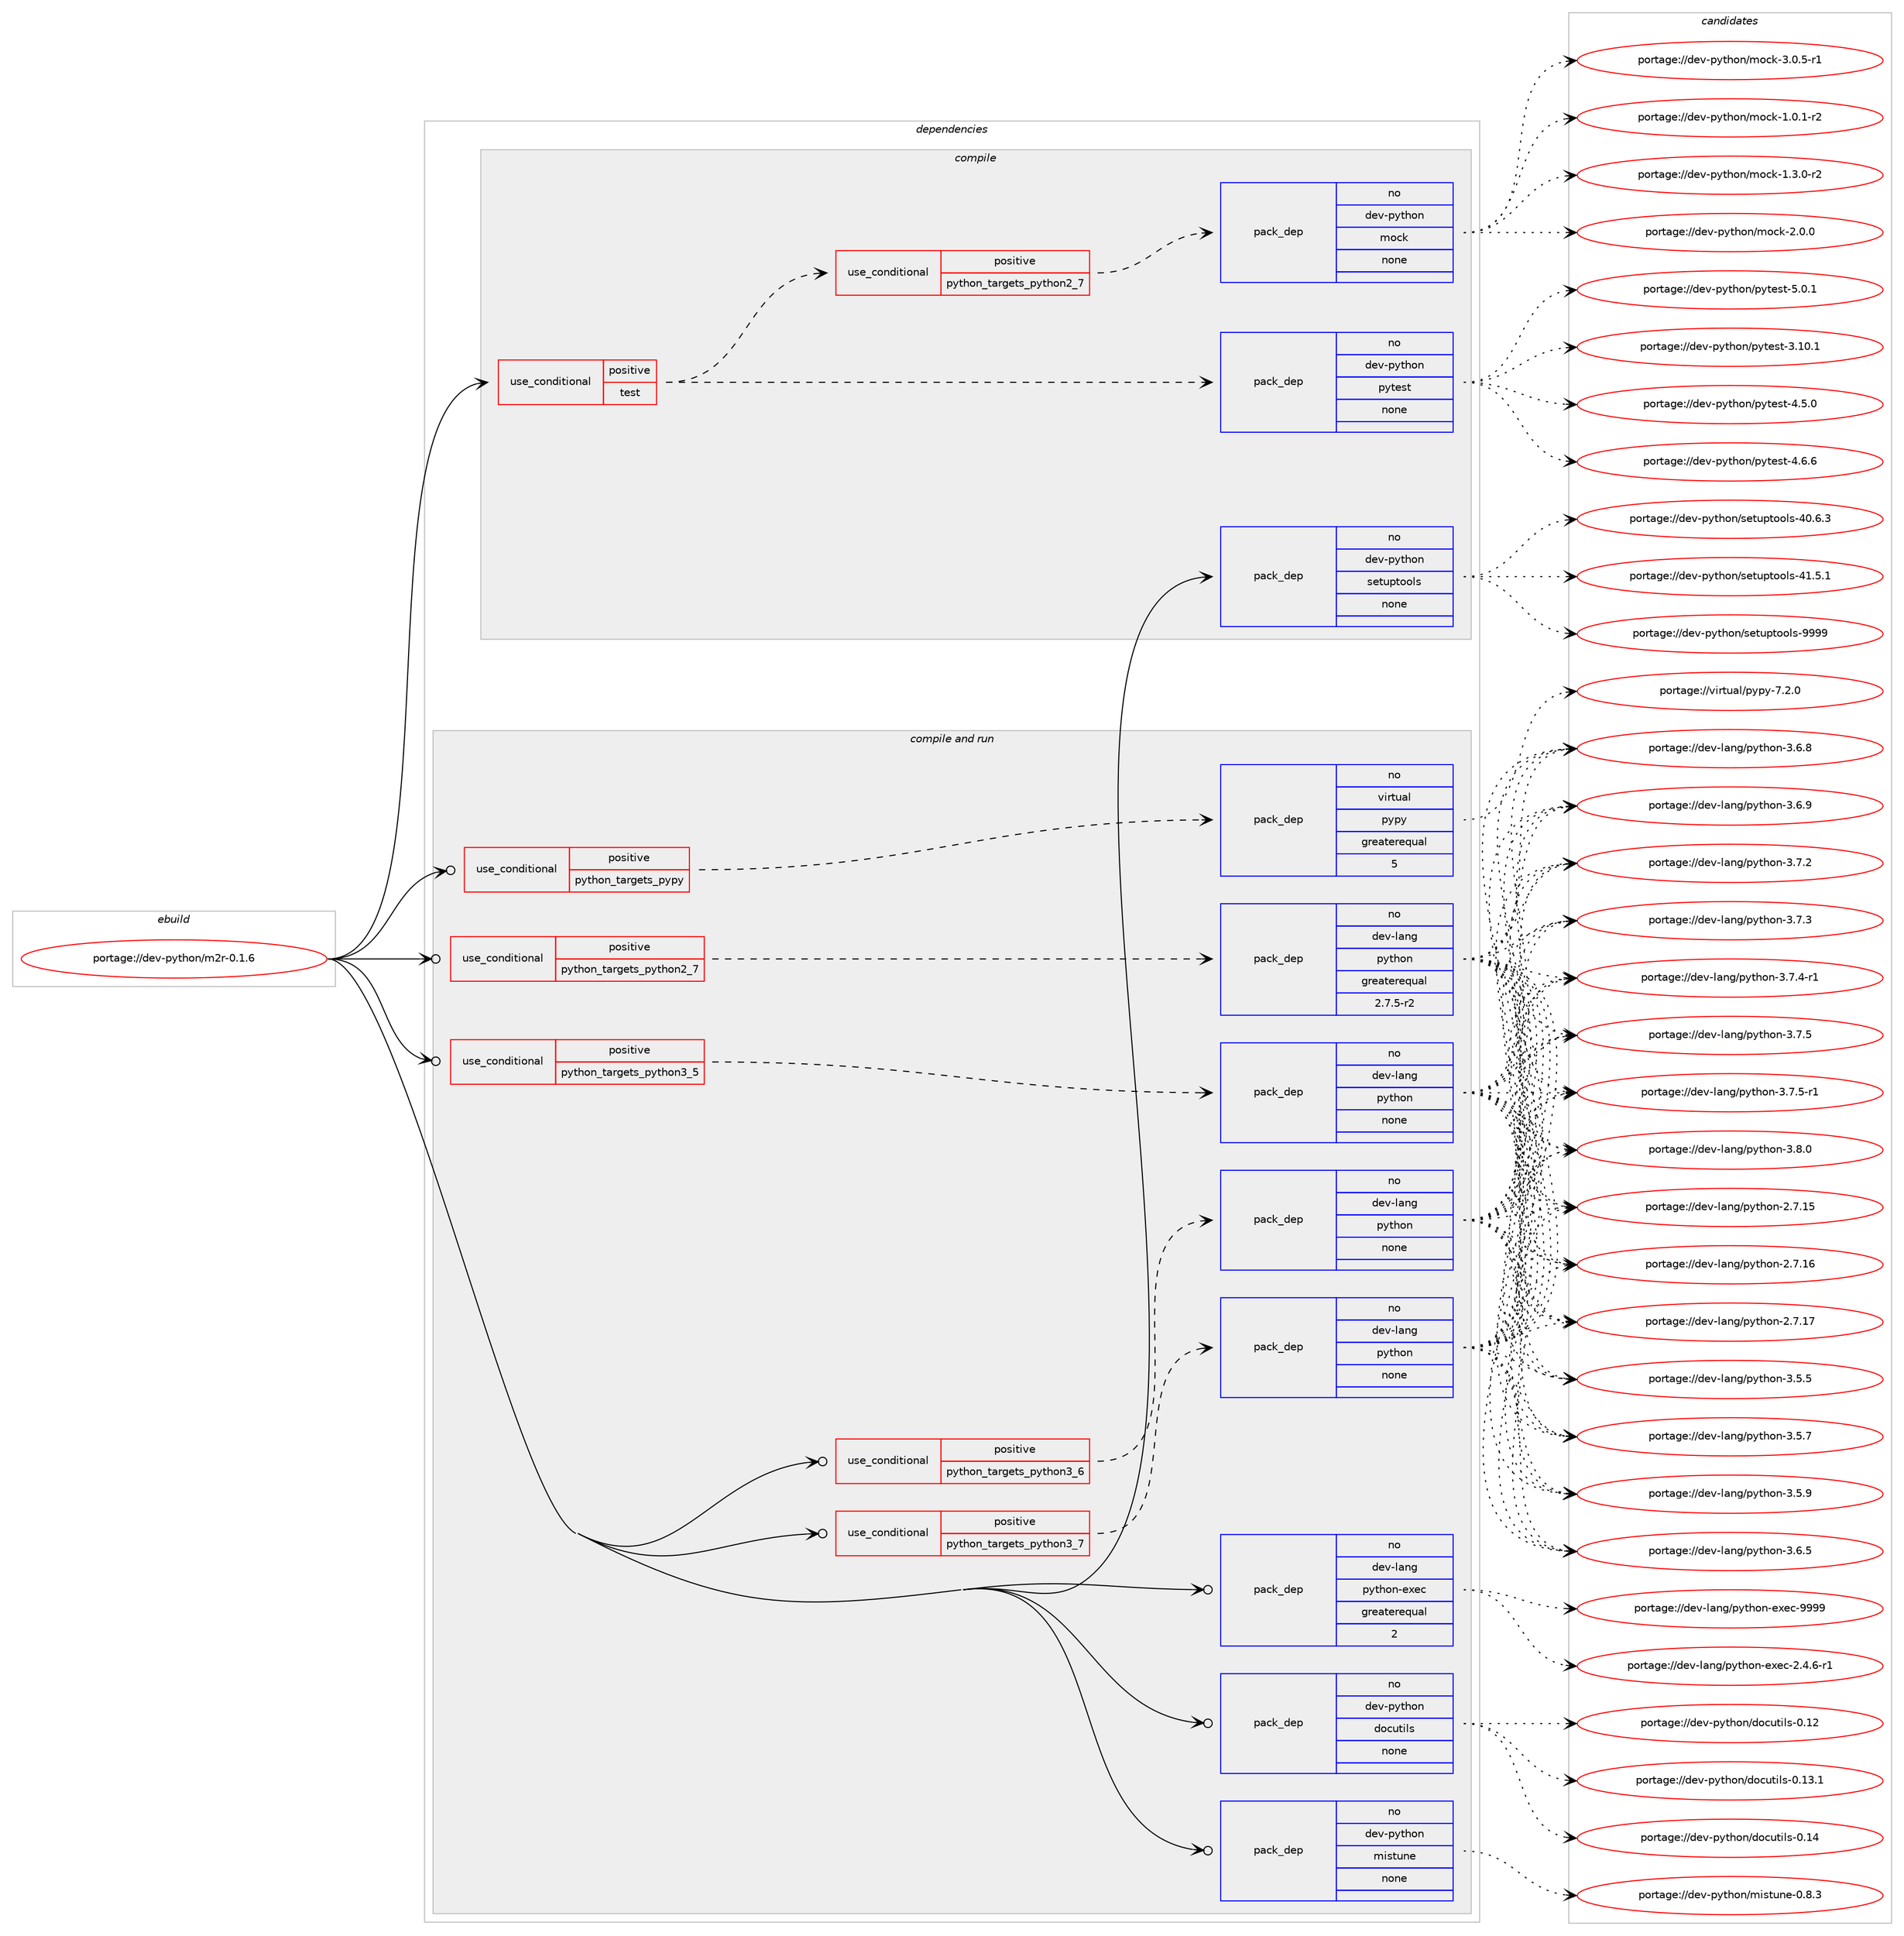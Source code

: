 digraph prolog {

# *************
# Graph options
# *************

newrank=true;
concentrate=true;
compound=true;
graph [rankdir=LR,fontname=Helvetica,fontsize=10,ranksep=1.5];#, ranksep=2.5, nodesep=0.2];
edge  [arrowhead=vee];
node  [fontname=Helvetica,fontsize=10];

# **********
# The ebuild
# **********

subgraph cluster_leftcol {
color=gray;
rank=same;
label=<<i>ebuild</i>>;
id [label="portage://dev-python/m2r-0.1.6", color=red, width=4, href="../dev-python/m2r-0.1.6.svg"];
}

# ****************
# The dependencies
# ****************

subgraph cluster_midcol {
color=gray;
label=<<i>dependencies</i>>;
subgraph cluster_compile {
fillcolor="#eeeeee";
style=filled;
label=<<i>compile</i>>;
subgraph cond31486 {
dependency148560 [label=<<TABLE BORDER="0" CELLBORDER="1" CELLSPACING="0" CELLPADDING="4"><TR><TD ROWSPAN="3" CELLPADDING="10">use_conditional</TD></TR><TR><TD>positive</TD></TR><TR><TD>test</TD></TR></TABLE>>, shape=none, color=red];
subgraph pack113749 {
dependency148561 [label=<<TABLE BORDER="0" CELLBORDER="1" CELLSPACING="0" CELLPADDING="4" WIDTH="220"><TR><TD ROWSPAN="6" CELLPADDING="30">pack_dep</TD></TR><TR><TD WIDTH="110">no</TD></TR><TR><TD>dev-python</TD></TR><TR><TD>pytest</TD></TR><TR><TD>none</TD></TR><TR><TD></TD></TR></TABLE>>, shape=none, color=blue];
}
dependency148560:e -> dependency148561:w [weight=20,style="dashed",arrowhead="vee"];
subgraph cond31487 {
dependency148562 [label=<<TABLE BORDER="0" CELLBORDER="1" CELLSPACING="0" CELLPADDING="4"><TR><TD ROWSPAN="3" CELLPADDING="10">use_conditional</TD></TR><TR><TD>positive</TD></TR><TR><TD>python_targets_python2_7</TD></TR></TABLE>>, shape=none, color=red];
subgraph pack113750 {
dependency148563 [label=<<TABLE BORDER="0" CELLBORDER="1" CELLSPACING="0" CELLPADDING="4" WIDTH="220"><TR><TD ROWSPAN="6" CELLPADDING="30">pack_dep</TD></TR><TR><TD WIDTH="110">no</TD></TR><TR><TD>dev-python</TD></TR><TR><TD>mock</TD></TR><TR><TD>none</TD></TR><TR><TD></TD></TR></TABLE>>, shape=none, color=blue];
}
dependency148562:e -> dependency148563:w [weight=20,style="dashed",arrowhead="vee"];
}
dependency148560:e -> dependency148562:w [weight=20,style="dashed",arrowhead="vee"];
}
id:e -> dependency148560:w [weight=20,style="solid",arrowhead="vee"];
subgraph pack113751 {
dependency148564 [label=<<TABLE BORDER="0" CELLBORDER="1" CELLSPACING="0" CELLPADDING="4" WIDTH="220"><TR><TD ROWSPAN="6" CELLPADDING="30">pack_dep</TD></TR><TR><TD WIDTH="110">no</TD></TR><TR><TD>dev-python</TD></TR><TR><TD>setuptools</TD></TR><TR><TD>none</TD></TR><TR><TD></TD></TR></TABLE>>, shape=none, color=blue];
}
id:e -> dependency148564:w [weight=20,style="solid",arrowhead="vee"];
}
subgraph cluster_compileandrun {
fillcolor="#eeeeee";
style=filled;
label=<<i>compile and run</i>>;
subgraph cond31488 {
dependency148565 [label=<<TABLE BORDER="0" CELLBORDER="1" CELLSPACING="0" CELLPADDING="4"><TR><TD ROWSPAN="3" CELLPADDING="10">use_conditional</TD></TR><TR><TD>positive</TD></TR><TR><TD>python_targets_pypy</TD></TR></TABLE>>, shape=none, color=red];
subgraph pack113752 {
dependency148566 [label=<<TABLE BORDER="0" CELLBORDER="1" CELLSPACING="0" CELLPADDING="4" WIDTH="220"><TR><TD ROWSPAN="6" CELLPADDING="30">pack_dep</TD></TR><TR><TD WIDTH="110">no</TD></TR><TR><TD>virtual</TD></TR><TR><TD>pypy</TD></TR><TR><TD>greaterequal</TD></TR><TR><TD>5</TD></TR></TABLE>>, shape=none, color=blue];
}
dependency148565:e -> dependency148566:w [weight=20,style="dashed",arrowhead="vee"];
}
id:e -> dependency148565:w [weight=20,style="solid",arrowhead="odotvee"];
subgraph cond31489 {
dependency148567 [label=<<TABLE BORDER="0" CELLBORDER="1" CELLSPACING="0" CELLPADDING="4"><TR><TD ROWSPAN="3" CELLPADDING="10">use_conditional</TD></TR><TR><TD>positive</TD></TR><TR><TD>python_targets_python2_7</TD></TR></TABLE>>, shape=none, color=red];
subgraph pack113753 {
dependency148568 [label=<<TABLE BORDER="0" CELLBORDER="1" CELLSPACING="0" CELLPADDING="4" WIDTH="220"><TR><TD ROWSPAN="6" CELLPADDING="30">pack_dep</TD></TR><TR><TD WIDTH="110">no</TD></TR><TR><TD>dev-lang</TD></TR><TR><TD>python</TD></TR><TR><TD>greaterequal</TD></TR><TR><TD>2.7.5-r2</TD></TR></TABLE>>, shape=none, color=blue];
}
dependency148567:e -> dependency148568:w [weight=20,style="dashed",arrowhead="vee"];
}
id:e -> dependency148567:w [weight=20,style="solid",arrowhead="odotvee"];
subgraph cond31490 {
dependency148569 [label=<<TABLE BORDER="0" CELLBORDER="1" CELLSPACING="0" CELLPADDING="4"><TR><TD ROWSPAN="3" CELLPADDING="10">use_conditional</TD></TR><TR><TD>positive</TD></TR><TR><TD>python_targets_python3_5</TD></TR></TABLE>>, shape=none, color=red];
subgraph pack113754 {
dependency148570 [label=<<TABLE BORDER="0" CELLBORDER="1" CELLSPACING="0" CELLPADDING="4" WIDTH="220"><TR><TD ROWSPAN="6" CELLPADDING="30">pack_dep</TD></TR><TR><TD WIDTH="110">no</TD></TR><TR><TD>dev-lang</TD></TR><TR><TD>python</TD></TR><TR><TD>none</TD></TR><TR><TD></TD></TR></TABLE>>, shape=none, color=blue];
}
dependency148569:e -> dependency148570:w [weight=20,style="dashed",arrowhead="vee"];
}
id:e -> dependency148569:w [weight=20,style="solid",arrowhead="odotvee"];
subgraph cond31491 {
dependency148571 [label=<<TABLE BORDER="0" CELLBORDER="1" CELLSPACING="0" CELLPADDING="4"><TR><TD ROWSPAN="3" CELLPADDING="10">use_conditional</TD></TR><TR><TD>positive</TD></TR><TR><TD>python_targets_python3_6</TD></TR></TABLE>>, shape=none, color=red];
subgraph pack113755 {
dependency148572 [label=<<TABLE BORDER="0" CELLBORDER="1" CELLSPACING="0" CELLPADDING="4" WIDTH="220"><TR><TD ROWSPAN="6" CELLPADDING="30">pack_dep</TD></TR><TR><TD WIDTH="110">no</TD></TR><TR><TD>dev-lang</TD></TR><TR><TD>python</TD></TR><TR><TD>none</TD></TR><TR><TD></TD></TR></TABLE>>, shape=none, color=blue];
}
dependency148571:e -> dependency148572:w [weight=20,style="dashed",arrowhead="vee"];
}
id:e -> dependency148571:w [weight=20,style="solid",arrowhead="odotvee"];
subgraph cond31492 {
dependency148573 [label=<<TABLE BORDER="0" CELLBORDER="1" CELLSPACING="0" CELLPADDING="4"><TR><TD ROWSPAN="3" CELLPADDING="10">use_conditional</TD></TR><TR><TD>positive</TD></TR><TR><TD>python_targets_python3_7</TD></TR></TABLE>>, shape=none, color=red];
subgraph pack113756 {
dependency148574 [label=<<TABLE BORDER="0" CELLBORDER="1" CELLSPACING="0" CELLPADDING="4" WIDTH="220"><TR><TD ROWSPAN="6" CELLPADDING="30">pack_dep</TD></TR><TR><TD WIDTH="110">no</TD></TR><TR><TD>dev-lang</TD></TR><TR><TD>python</TD></TR><TR><TD>none</TD></TR><TR><TD></TD></TR></TABLE>>, shape=none, color=blue];
}
dependency148573:e -> dependency148574:w [weight=20,style="dashed",arrowhead="vee"];
}
id:e -> dependency148573:w [weight=20,style="solid",arrowhead="odotvee"];
subgraph pack113757 {
dependency148575 [label=<<TABLE BORDER="0" CELLBORDER="1" CELLSPACING="0" CELLPADDING="4" WIDTH="220"><TR><TD ROWSPAN="6" CELLPADDING="30">pack_dep</TD></TR><TR><TD WIDTH="110">no</TD></TR><TR><TD>dev-lang</TD></TR><TR><TD>python-exec</TD></TR><TR><TD>greaterequal</TD></TR><TR><TD>2</TD></TR></TABLE>>, shape=none, color=blue];
}
id:e -> dependency148575:w [weight=20,style="solid",arrowhead="odotvee"];
subgraph pack113758 {
dependency148576 [label=<<TABLE BORDER="0" CELLBORDER="1" CELLSPACING="0" CELLPADDING="4" WIDTH="220"><TR><TD ROWSPAN="6" CELLPADDING="30">pack_dep</TD></TR><TR><TD WIDTH="110">no</TD></TR><TR><TD>dev-python</TD></TR><TR><TD>docutils</TD></TR><TR><TD>none</TD></TR><TR><TD></TD></TR></TABLE>>, shape=none, color=blue];
}
id:e -> dependency148576:w [weight=20,style="solid",arrowhead="odotvee"];
subgraph pack113759 {
dependency148577 [label=<<TABLE BORDER="0" CELLBORDER="1" CELLSPACING="0" CELLPADDING="4" WIDTH="220"><TR><TD ROWSPAN="6" CELLPADDING="30">pack_dep</TD></TR><TR><TD WIDTH="110">no</TD></TR><TR><TD>dev-python</TD></TR><TR><TD>mistune</TD></TR><TR><TD>none</TD></TR><TR><TD></TD></TR></TABLE>>, shape=none, color=blue];
}
id:e -> dependency148577:w [weight=20,style="solid",arrowhead="odotvee"];
}
subgraph cluster_run {
fillcolor="#eeeeee";
style=filled;
label=<<i>run</i>>;
}
}

# **************
# The candidates
# **************

subgraph cluster_choices {
rank=same;
color=gray;
label=<<i>candidates</i>>;

subgraph choice113749 {
color=black;
nodesep=1;
choiceportage100101118451121211161041111104711212111610111511645514649484649 [label="portage://dev-python/pytest-3.10.1", color=red, width=4,href="../dev-python/pytest-3.10.1.svg"];
choiceportage1001011184511212111610411111047112121116101115116455246534648 [label="portage://dev-python/pytest-4.5.0", color=red, width=4,href="../dev-python/pytest-4.5.0.svg"];
choiceportage1001011184511212111610411111047112121116101115116455246544654 [label="portage://dev-python/pytest-4.6.6", color=red, width=4,href="../dev-python/pytest-4.6.6.svg"];
choiceportage1001011184511212111610411111047112121116101115116455346484649 [label="portage://dev-python/pytest-5.0.1", color=red, width=4,href="../dev-python/pytest-5.0.1.svg"];
dependency148561:e -> choiceportage100101118451121211161041111104711212111610111511645514649484649:w [style=dotted,weight="100"];
dependency148561:e -> choiceportage1001011184511212111610411111047112121116101115116455246534648:w [style=dotted,weight="100"];
dependency148561:e -> choiceportage1001011184511212111610411111047112121116101115116455246544654:w [style=dotted,weight="100"];
dependency148561:e -> choiceportage1001011184511212111610411111047112121116101115116455346484649:w [style=dotted,weight="100"];
}
subgraph choice113750 {
color=black;
nodesep=1;
choiceportage1001011184511212111610411111047109111991074549464846494511450 [label="portage://dev-python/mock-1.0.1-r2", color=red, width=4,href="../dev-python/mock-1.0.1-r2.svg"];
choiceportage1001011184511212111610411111047109111991074549465146484511450 [label="portage://dev-python/mock-1.3.0-r2", color=red, width=4,href="../dev-python/mock-1.3.0-r2.svg"];
choiceportage100101118451121211161041111104710911199107455046484648 [label="portage://dev-python/mock-2.0.0", color=red, width=4,href="../dev-python/mock-2.0.0.svg"];
choiceportage1001011184511212111610411111047109111991074551464846534511449 [label="portage://dev-python/mock-3.0.5-r1", color=red, width=4,href="../dev-python/mock-3.0.5-r1.svg"];
dependency148563:e -> choiceportage1001011184511212111610411111047109111991074549464846494511450:w [style=dotted,weight="100"];
dependency148563:e -> choiceportage1001011184511212111610411111047109111991074549465146484511450:w [style=dotted,weight="100"];
dependency148563:e -> choiceportage100101118451121211161041111104710911199107455046484648:w [style=dotted,weight="100"];
dependency148563:e -> choiceportage1001011184511212111610411111047109111991074551464846534511449:w [style=dotted,weight="100"];
}
subgraph choice113751 {
color=black;
nodesep=1;
choiceportage100101118451121211161041111104711510111611711211611111110811545524846544651 [label="portage://dev-python/setuptools-40.6.3", color=red, width=4,href="../dev-python/setuptools-40.6.3.svg"];
choiceportage100101118451121211161041111104711510111611711211611111110811545524946534649 [label="portage://dev-python/setuptools-41.5.1", color=red, width=4,href="../dev-python/setuptools-41.5.1.svg"];
choiceportage10010111845112121116104111110471151011161171121161111111081154557575757 [label="portage://dev-python/setuptools-9999", color=red, width=4,href="../dev-python/setuptools-9999.svg"];
dependency148564:e -> choiceportage100101118451121211161041111104711510111611711211611111110811545524846544651:w [style=dotted,weight="100"];
dependency148564:e -> choiceportage100101118451121211161041111104711510111611711211611111110811545524946534649:w [style=dotted,weight="100"];
dependency148564:e -> choiceportage10010111845112121116104111110471151011161171121161111111081154557575757:w [style=dotted,weight="100"];
}
subgraph choice113752 {
color=black;
nodesep=1;
choiceportage1181051141161179710847112121112121455546504648 [label="portage://virtual/pypy-7.2.0", color=red, width=4,href="../virtual/pypy-7.2.0.svg"];
dependency148566:e -> choiceportage1181051141161179710847112121112121455546504648:w [style=dotted,weight="100"];
}
subgraph choice113753 {
color=black;
nodesep=1;
choiceportage10010111845108971101034711212111610411111045504655464953 [label="portage://dev-lang/python-2.7.15", color=red, width=4,href="../dev-lang/python-2.7.15.svg"];
choiceportage10010111845108971101034711212111610411111045504655464954 [label="portage://dev-lang/python-2.7.16", color=red, width=4,href="../dev-lang/python-2.7.16.svg"];
choiceportage10010111845108971101034711212111610411111045504655464955 [label="portage://dev-lang/python-2.7.17", color=red, width=4,href="../dev-lang/python-2.7.17.svg"];
choiceportage100101118451089711010347112121116104111110455146534653 [label="portage://dev-lang/python-3.5.5", color=red, width=4,href="../dev-lang/python-3.5.5.svg"];
choiceportage100101118451089711010347112121116104111110455146534655 [label="portage://dev-lang/python-3.5.7", color=red, width=4,href="../dev-lang/python-3.5.7.svg"];
choiceportage100101118451089711010347112121116104111110455146534657 [label="portage://dev-lang/python-3.5.9", color=red, width=4,href="../dev-lang/python-3.5.9.svg"];
choiceportage100101118451089711010347112121116104111110455146544653 [label="portage://dev-lang/python-3.6.5", color=red, width=4,href="../dev-lang/python-3.6.5.svg"];
choiceportage100101118451089711010347112121116104111110455146544656 [label="portage://dev-lang/python-3.6.8", color=red, width=4,href="../dev-lang/python-3.6.8.svg"];
choiceportage100101118451089711010347112121116104111110455146544657 [label="portage://dev-lang/python-3.6.9", color=red, width=4,href="../dev-lang/python-3.6.9.svg"];
choiceportage100101118451089711010347112121116104111110455146554650 [label="portage://dev-lang/python-3.7.2", color=red, width=4,href="../dev-lang/python-3.7.2.svg"];
choiceportage100101118451089711010347112121116104111110455146554651 [label="portage://dev-lang/python-3.7.3", color=red, width=4,href="../dev-lang/python-3.7.3.svg"];
choiceportage1001011184510897110103471121211161041111104551465546524511449 [label="portage://dev-lang/python-3.7.4-r1", color=red, width=4,href="../dev-lang/python-3.7.4-r1.svg"];
choiceportage100101118451089711010347112121116104111110455146554653 [label="portage://dev-lang/python-3.7.5", color=red, width=4,href="../dev-lang/python-3.7.5.svg"];
choiceportage1001011184510897110103471121211161041111104551465546534511449 [label="portage://dev-lang/python-3.7.5-r1", color=red, width=4,href="../dev-lang/python-3.7.5-r1.svg"];
choiceportage100101118451089711010347112121116104111110455146564648 [label="portage://dev-lang/python-3.8.0", color=red, width=4,href="../dev-lang/python-3.8.0.svg"];
dependency148568:e -> choiceportage10010111845108971101034711212111610411111045504655464953:w [style=dotted,weight="100"];
dependency148568:e -> choiceportage10010111845108971101034711212111610411111045504655464954:w [style=dotted,weight="100"];
dependency148568:e -> choiceportage10010111845108971101034711212111610411111045504655464955:w [style=dotted,weight="100"];
dependency148568:e -> choiceportage100101118451089711010347112121116104111110455146534653:w [style=dotted,weight="100"];
dependency148568:e -> choiceportage100101118451089711010347112121116104111110455146534655:w [style=dotted,weight="100"];
dependency148568:e -> choiceportage100101118451089711010347112121116104111110455146534657:w [style=dotted,weight="100"];
dependency148568:e -> choiceportage100101118451089711010347112121116104111110455146544653:w [style=dotted,weight="100"];
dependency148568:e -> choiceportage100101118451089711010347112121116104111110455146544656:w [style=dotted,weight="100"];
dependency148568:e -> choiceportage100101118451089711010347112121116104111110455146544657:w [style=dotted,weight="100"];
dependency148568:e -> choiceportage100101118451089711010347112121116104111110455146554650:w [style=dotted,weight="100"];
dependency148568:e -> choiceportage100101118451089711010347112121116104111110455146554651:w [style=dotted,weight="100"];
dependency148568:e -> choiceportage1001011184510897110103471121211161041111104551465546524511449:w [style=dotted,weight="100"];
dependency148568:e -> choiceportage100101118451089711010347112121116104111110455146554653:w [style=dotted,weight="100"];
dependency148568:e -> choiceportage1001011184510897110103471121211161041111104551465546534511449:w [style=dotted,weight="100"];
dependency148568:e -> choiceportage100101118451089711010347112121116104111110455146564648:w [style=dotted,weight="100"];
}
subgraph choice113754 {
color=black;
nodesep=1;
choiceportage10010111845108971101034711212111610411111045504655464953 [label="portage://dev-lang/python-2.7.15", color=red, width=4,href="../dev-lang/python-2.7.15.svg"];
choiceportage10010111845108971101034711212111610411111045504655464954 [label="portage://dev-lang/python-2.7.16", color=red, width=4,href="../dev-lang/python-2.7.16.svg"];
choiceportage10010111845108971101034711212111610411111045504655464955 [label="portage://dev-lang/python-2.7.17", color=red, width=4,href="../dev-lang/python-2.7.17.svg"];
choiceportage100101118451089711010347112121116104111110455146534653 [label="portage://dev-lang/python-3.5.5", color=red, width=4,href="../dev-lang/python-3.5.5.svg"];
choiceportage100101118451089711010347112121116104111110455146534655 [label="portage://dev-lang/python-3.5.7", color=red, width=4,href="../dev-lang/python-3.5.7.svg"];
choiceportage100101118451089711010347112121116104111110455146534657 [label="portage://dev-lang/python-3.5.9", color=red, width=4,href="../dev-lang/python-3.5.9.svg"];
choiceportage100101118451089711010347112121116104111110455146544653 [label="portage://dev-lang/python-3.6.5", color=red, width=4,href="../dev-lang/python-3.6.5.svg"];
choiceportage100101118451089711010347112121116104111110455146544656 [label="portage://dev-lang/python-3.6.8", color=red, width=4,href="../dev-lang/python-3.6.8.svg"];
choiceportage100101118451089711010347112121116104111110455146544657 [label="portage://dev-lang/python-3.6.9", color=red, width=4,href="../dev-lang/python-3.6.9.svg"];
choiceportage100101118451089711010347112121116104111110455146554650 [label="portage://dev-lang/python-3.7.2", color=red, width=4,href="../dev-lang/python-3.7.2.svg"];
choiceportage100101118451089711010347112121116104111110455146554651 [label="portage://dev-lang/python-3.7.3", color=red, width=4,href="../dev-lang/python-3.7.3.svg"];
choiceportage1001011184510897110103471121211161041111104551465546524511449 [label="portage://dev-lang/python-3.7.4-r1", color=red, width=4,href="../dev-lang/python-3.7.4-r1.svg"];
choiceportage100101118451089711010347112121116104111110455146554653 [label="portage://dev-lang/python-3.7.5", color=red, width=4,href="../dev-lang/python-3.7.5.svg"];
choiceportage1001011184510897110103471121211161041111104551465546534511449 [label="portage://dev-lang/python-3.7.5-r1", color=red, width=4,href="../dev-lang/python-3.7.5-r1.svg"];
choiceportage100101118451089711010347112121116104111110455146564648 [label="portage://dev-lang/python-3.8.0", color=red, width=4,href="../dev-lang/python-3.8.0.svg"];
dependency148570:e -> choiceportage10010111845108971101034711212111610411111045504655464953:w [style=dotted,weight="100"];
dependency148570:e -> choiceportage10010111845108971101034711212111610411111045504655464954:w [style=dotted,weight="100"];
dependency148570:e -> choiceportage10010111845108971101034711212111610411111045504655464955:w [style=dotted,weight="100"];
dependency148570:e -> choiceportage100101118451089711010347112121116104111110455146534653:w [style=dotted,weight="100"];
dependency148570:e -> choiceportage100101118451089711010347112121116104111110455146534655:w [style=dotted,weight="100"];
dependency148570:e -> choiceportage100101118451089711010347112121116104111110455146534657:w [style=dotted,weight="100"];
dependency148570:e -> choiceportage100101118451089711010347112121116104111110455146544653:w [style=dotted,weight="100"];
dependency148570:e -> choiceportage100101118451089711010347112121116104111110455146544656:w [style=dotted,weight="100"];
dependency148570:e -> choiceportage100101118451089711010347112121116104111110455146544657:w [style=dotted,weight="100"];
dependency148570:e -> choiceportage100101118451089711010347112121116104111110455146554650:w [style=dotted,weight="100"];
dependency148570:e -> choiceportage100101118451089711010347112121116104111110455146554651:w [style=dotted,weight="100"];
dependency148570:e -> choiceportage1001011184510897110103471121211161041111104551465546524511449:w [style=dotted,weight="100"];
dependency148570:e -> choiceportage100101118451089711010347112121116104111110455146554653:w [style=dotted,weight="100"];
dependency148570:e -> choiceportage1001011184510897110103471121211161041111104551465546534511449:w [style=dotted,weight="100"];
dependency148570:e -> choiceportage100101118451089711010347112121116104111110455146564648:w [style=dotted,weight="100"];
}
subgraph choice113755 {
color=black;
nodesep=1;
choiceportage10010111845108971101034711212111610411111045504655464953 [label="portage://dev-lang/python-2.7.15", color=red, width=4,href="../dev-lang/python-2.7.15.svg"];
choiceportage10010111845108971101034711212111610411111045504655464954 [label="portage://dev-lang/python-2.7.16", color=red, width=4,href="../dev-lang/python-2.7.16.svg"];
choiceportage10010111845108971101034711212111610411111045504655464955 [label="portage://dev-lang/python-2.7.17", color=red, width=4,href="../dev-lang/python-2.7.17.svg"];
choiceportage100101118451089711010347112121116104111110455146534653 [label="portage://dev-lang/python-3.5.5", color=red, width=4,href="../dev-lang/python-3.5.5.svg"];
choiceportage100101118451089711010347112121116104111110455146534655 [label="portage://dev-lang/python-3.5.7", color=red, width=4,href="../dev-lang/python-3.5.7.svg"];
choiceportage100101118451089711010347112121116104111110455146534657 [label="portage://dev-lang/python-3.5.9", color=red, width=4,href="../dev-lang/python-3.5.9.svg"];
choiceportage100101118451089711010347112121116104111110455146544653 [label="portage://dev-lang/python-3.6.5", color=red, width=4,href="../dev-lang/python-3.6.5.svg"];
choiceportage100101118451089711010347112121116104111110455146544656 [label="portage://dev-lang/python-3.6.8", color=red, width=4,href="../dev-lang/python-3.6.8.svg"];
choiceportage100101118451089711010347112121116104111110455146544657 [label="portage://dev-lang/python-3.6.9", color=red, width=4,href="../dev-lang/python-3.6.9.svg"];
choiceportage100101118451089711010347112121116104111110455146554650 [label="portage://dev-lang/python-3.7.2", color=red, width=4,href="../dev-lang/python-3.7.2.svg"];
choiceportage100101118451089711010347112121116104111110455146554651 [label="portage://dev-lang/python-3.7.3", color=red, width=4,href="../dev-lang/python-3.7.3.svg"];
choiceportage1001011184510897110103471121211161041111104551465546524511449 [label="portage://dev-lang/python-3.7.4-r1", color=red, width=4,href="../dev-lang/python-3.7.4-r1.svg"];
choiceportage100101118451089711010347112121116104111110455146554653 [label="portage://dev-lang/python-3.7.5", color=red, width=4,href="../dev-lang/python-3.7.5.svg"];
choiceportage1001011184510897110103471121211161041111104551465546534511449 [label="portage://dev-lang/python-3.7.5-r1", color=red, width=4,href="../dev-lang/python-3.7.5-r1.svg"];
choiceportage100101118451089711010347112121116104111110455146564648 [label="portage://dev-lang/python-3.8.0", color=red, width=4,href="../dev-lang/python-3.8.0.svg"];
dependency148572:e -> choiceportage10010111845108971101034711212111610411111045504655464953:w [style=dotted,weight="100"];
dependency148572:e -> choiceportage10010111845108971101034711212111610411111045504655464954:w [style=dotted,weight="100"];
dependency148572:e -> choiceportage10010111845108971101034711212111610411111045504655464955:w [style=dotted,weight="100"];
dependency148572:e -> choiceportage100101118451089711010347112121116104111110455146534653:w [style=dotted,weight="100"];
dependency148572:e -> choiceportage100101118451089711010347112121116104111110455146534655:w [style=dotted,weight="100"];
dependency148572:e -> choiceportage100101118451089711010347112121116104111110455146534657:w [style=dotted,weight="100"];
dependency148572:e -> choiceportage100101118451089711010347112121116104111110455146544653:w [style=dotted,weight="100"];
dependency148572:e -> choiceportage100101118451089711010347112121116104111110455146544656:w [style=dotted,weight="100"];
dependency148572:e -> choiceportage100101118451089711010347112121116104111110455146544657:w [style=dotted,weight="100"];
dependency148572:e -> choiceportage100101118451089711010347112121116104111110455146554650:w [style=dotted,weight="100"];
dependency148572:e -> choiceportage100101118451089711010347112121116104111110455146554651:w [style=dotted,weight="100"];
dependency148572:e -> choiceportage1001011184510897110103471121211161041111104551465546524511449:w [style=dotted,weight="100"];
dependency148572:e -> choiceportage100101118451089711010347112121116104111110455146554653:w [style=dotted,weight="100"];
dependency148572:e -> choiceportage1001011184510897110103471121211161041111104551465546534511449:w [style=dotted,weight="100"];
dependency148572:e -> choiceportage100101118451089711010347112121116104111110455146564648:w [style=dotted,weight="100"];
}
subgraph choice113756 {
color=black;
nodesep=1;
choiceportage10010111845108971101034711212111610411111045504655464953 [label="portage://dev-lang/python-2.7.15", color=red, width=4,href="../dev-lang/python-2.7.15.svg"];
choiceportage10010111845108971101034711212111610411111045504655464954 [label="portage://dev-lang/python-2.7.16", color=red, width=4,href="../dev-lang/python-2.7.16.svg"];
choiceportage10010111845108971101034711212111610411111045504655464955 [label="portage://dev-lang/python-2.7.17", color=red, width=4,href="../dev-lang/python-2.7.17.svg"];
choiceportage100101118451089711010347112121116104111110455146534653 [label="portage://dev-lang/python-3.5.5", color=red, width=4,href="../dev-lang/python-3.5.5.svg"];
choiceportage100101118451089711010347112121116104111110455146534655 [label="portage://dev-lang/python-3.5.7", color=red, width=4,href="../dev-lang/python-3.5.7.svg"];
choiceportage100101118451089711010347112121116104111110455146534657 [label="portage://dev-lang/python-3.5.9", color=red, width=4,href="../dev-lang/python-3.5.9.svg"];
choiceportage100101118451089711010347112121116104111110455146544653 [label="portage://dev-lang/python-3.6.5", color=red, width=4,href="../dev-lang/python-3.6.5.svg"];
choiceportage100101118451089711010347112121116104111110455146544656 [label="portage://dev-lang/python-3.6.8", color=red, width=4,href="../dev-lang/python-3.6.8.svg"];
choiceportage100101118451089711010347112121116104111110455146544657 [label="portage://dev-lang/python-3.6.9", color=red, width=4,href="../dev-lang/python-3.6.9.svg"];
choiceportage100101118451089711010347112121116104111110455146554650 [label="portage://dev-lang/python-3.7.2", color=red, width=4,href="../dev-lang/python-3.7.2.svg"];
choiceportage100101118451089711010347112121116104111110455146554651 [label="portage://dev-lang/python-3.7.3", color=red, width=4,href="../dev-lang/python-3.7.3.svg"];
choiceportage1001011184510897110103471121211161041111104551465546524511449 [label="portage://dev-lang/python-3.7.4-r1", color=red, width=4,href="../dev-lang/python-3.7.4-r1.svg"];
choiceportage100101118451089711010347112121116104111110455146554653 [label="portage://dev-lang/python-3.7.5", color=red, width=4,href="../dev-lang/python-3.7.5.svg"];
choiceportage1001011184510897110103471121211161041111104551465546534511449 [label="portage://dev-lang/python-3.7.5-r1", color=red, width=4,href="../dev-lang/python-3.7.5-r1.svg"];
choiceportage100101118451089711010347112121116104111110455146564648 [label="portage://dev-lang/python-3.8.0", color=red, width=4,href="../dev-lang/python-3.8.0.svg"];
dependency148574:e -> choiceportage10010111845108971101034711212111610411111045504655464953:w [style=dotted,weight="100"];
dependency148574:e -> choiceportage10010111845108971101034711212111610411111045504655464954:w [style=dotted,weight="100"];
dependency148574:e -> choiceportage10010111845108971101034711212111610411111045504655464955:w [style=dotted,weight="100"];
dependency148574:e -> choiceportage100101118451089711010347112121116104111110455146534653:w [style=dotted,weight="100"];
dependency148574:e -> choiceportage100101118451089711010347112121116104111110455146534655:w [style=dotted,weight="100"];
dependency148574:e -> choiceportage100101118451089711010347112121116104111110455146534657:w [style=dotted,weight="100"];
dependency148574:e -> choiceportage100101118451089711010347112121116104111110455146544653:w [style=dotted,weight="100"];
dependency148574:e -> choiceportage100101118451089711010347112121116104111110455146544656:w [style=dotted,weight="100"];
dependency148574:e -> choiceportage100101118451089711010347112121116104111110455146544657:w [style=dotted,weight="100"];
dependency148574:e -> choiceportage100101118451089711010347112121116104111110455146554650:w [style=dotted,weight="100"];
dependency148574:e -> choiceportage100101118451089711010347112121116104111110455146554651:w [style=dotted,weight="100"];
dependency148574:e -> choiceportage1001011184510897110103471121211161041111104551465546524511449:w [style=dotted,weight="100"];
dependency148574:e -> choiceportage100101118451089711010347112121116104111110455146554653:w [style=dotted,weight="100"];
dependency148574:e -> choiceportage1001011184510897110103471121211161041111104551465546534511449:w [style=dotted,weight="100"];
dependency148574:e -> choiceportage100101118451089711010347112121116104111110455146564648:w [style=dotted,weight="100"];
}
subgraph choice113757 {
color=black;
nodesep=1;
choiceportage10010111845108971101034711212111610411111045101120101994550465246544511449 [label="portage://dev-lang/python-exec-2.4.6-r1", color=red, width=4,href="../dev-lang/python-exec-2.4.6-r1.svg"];
choiceportage10010111845108971101034711212111610411111045101120101994557575757 [label="portage://dev-lang/python-exec-9999", color=red, width=4,href="../dev-lang/python-exec-9999.svg"];
dependency148575:e -> choiceportage10010111845108971101034711212111610411111045101120101994550465246544511449:w [style=dotted,weight="100"];
dependency148575:e -> choiceportage10010111845108971101034711212111610411111045101120101994557575757:w [style=dotted,weight="100"];
}
subgraph choice113758 {
color=black;
nodesep=1;
choiceportage1001011184511212111610411111047100111991171161051081154548464950 [label="portage://dev-python/docutils-0.12", color=red, width=4,href="../dev-python/docutils-0.12.svg"];
choiceportage10010111845112121116104111110471001119911711610510811545484649514649 [label="portage://dev-python/docutils-0.13.1", color=red, width=4,href="../dev-python/docutils-0.13.1.svg"];
choiceportage1001011184511212111610411111047100111991171161051081154548464952 [label="portage://dev-python/docutils-0.14", color=red, width=4,href="../dev-python/docutils-0.14.svg"];
dependency148576:e -> choiceportage1001011184511212111610411111047100111991171161051081154548464950:w [style=dotted,weight="100"];
dependency148576:e -> choiceportage10010111845112121116104111110471001119911711610510811545484649514649:w [style=dotted,weight="100"];
dependency148576:e -> choiceportage1001011184511212111610411111047100111991171161051081154548464952:w [style=dotted,weight="100"];
}
subgraph choice113759 {
color=black;
nodesep=1;
choiceportage1001011184511212111610411111047109105115116117110101454846564651 [label="portage://dev-python/mistune-0.8.3", color=red, width=4,href="../dev-python/mistune-0.8.3.svg"];
dependency148577:e -> choiceportage1001011184511212111610411111047109105115116117110101454846564651:w [style=dotted,weight="100"];
}
}

}
